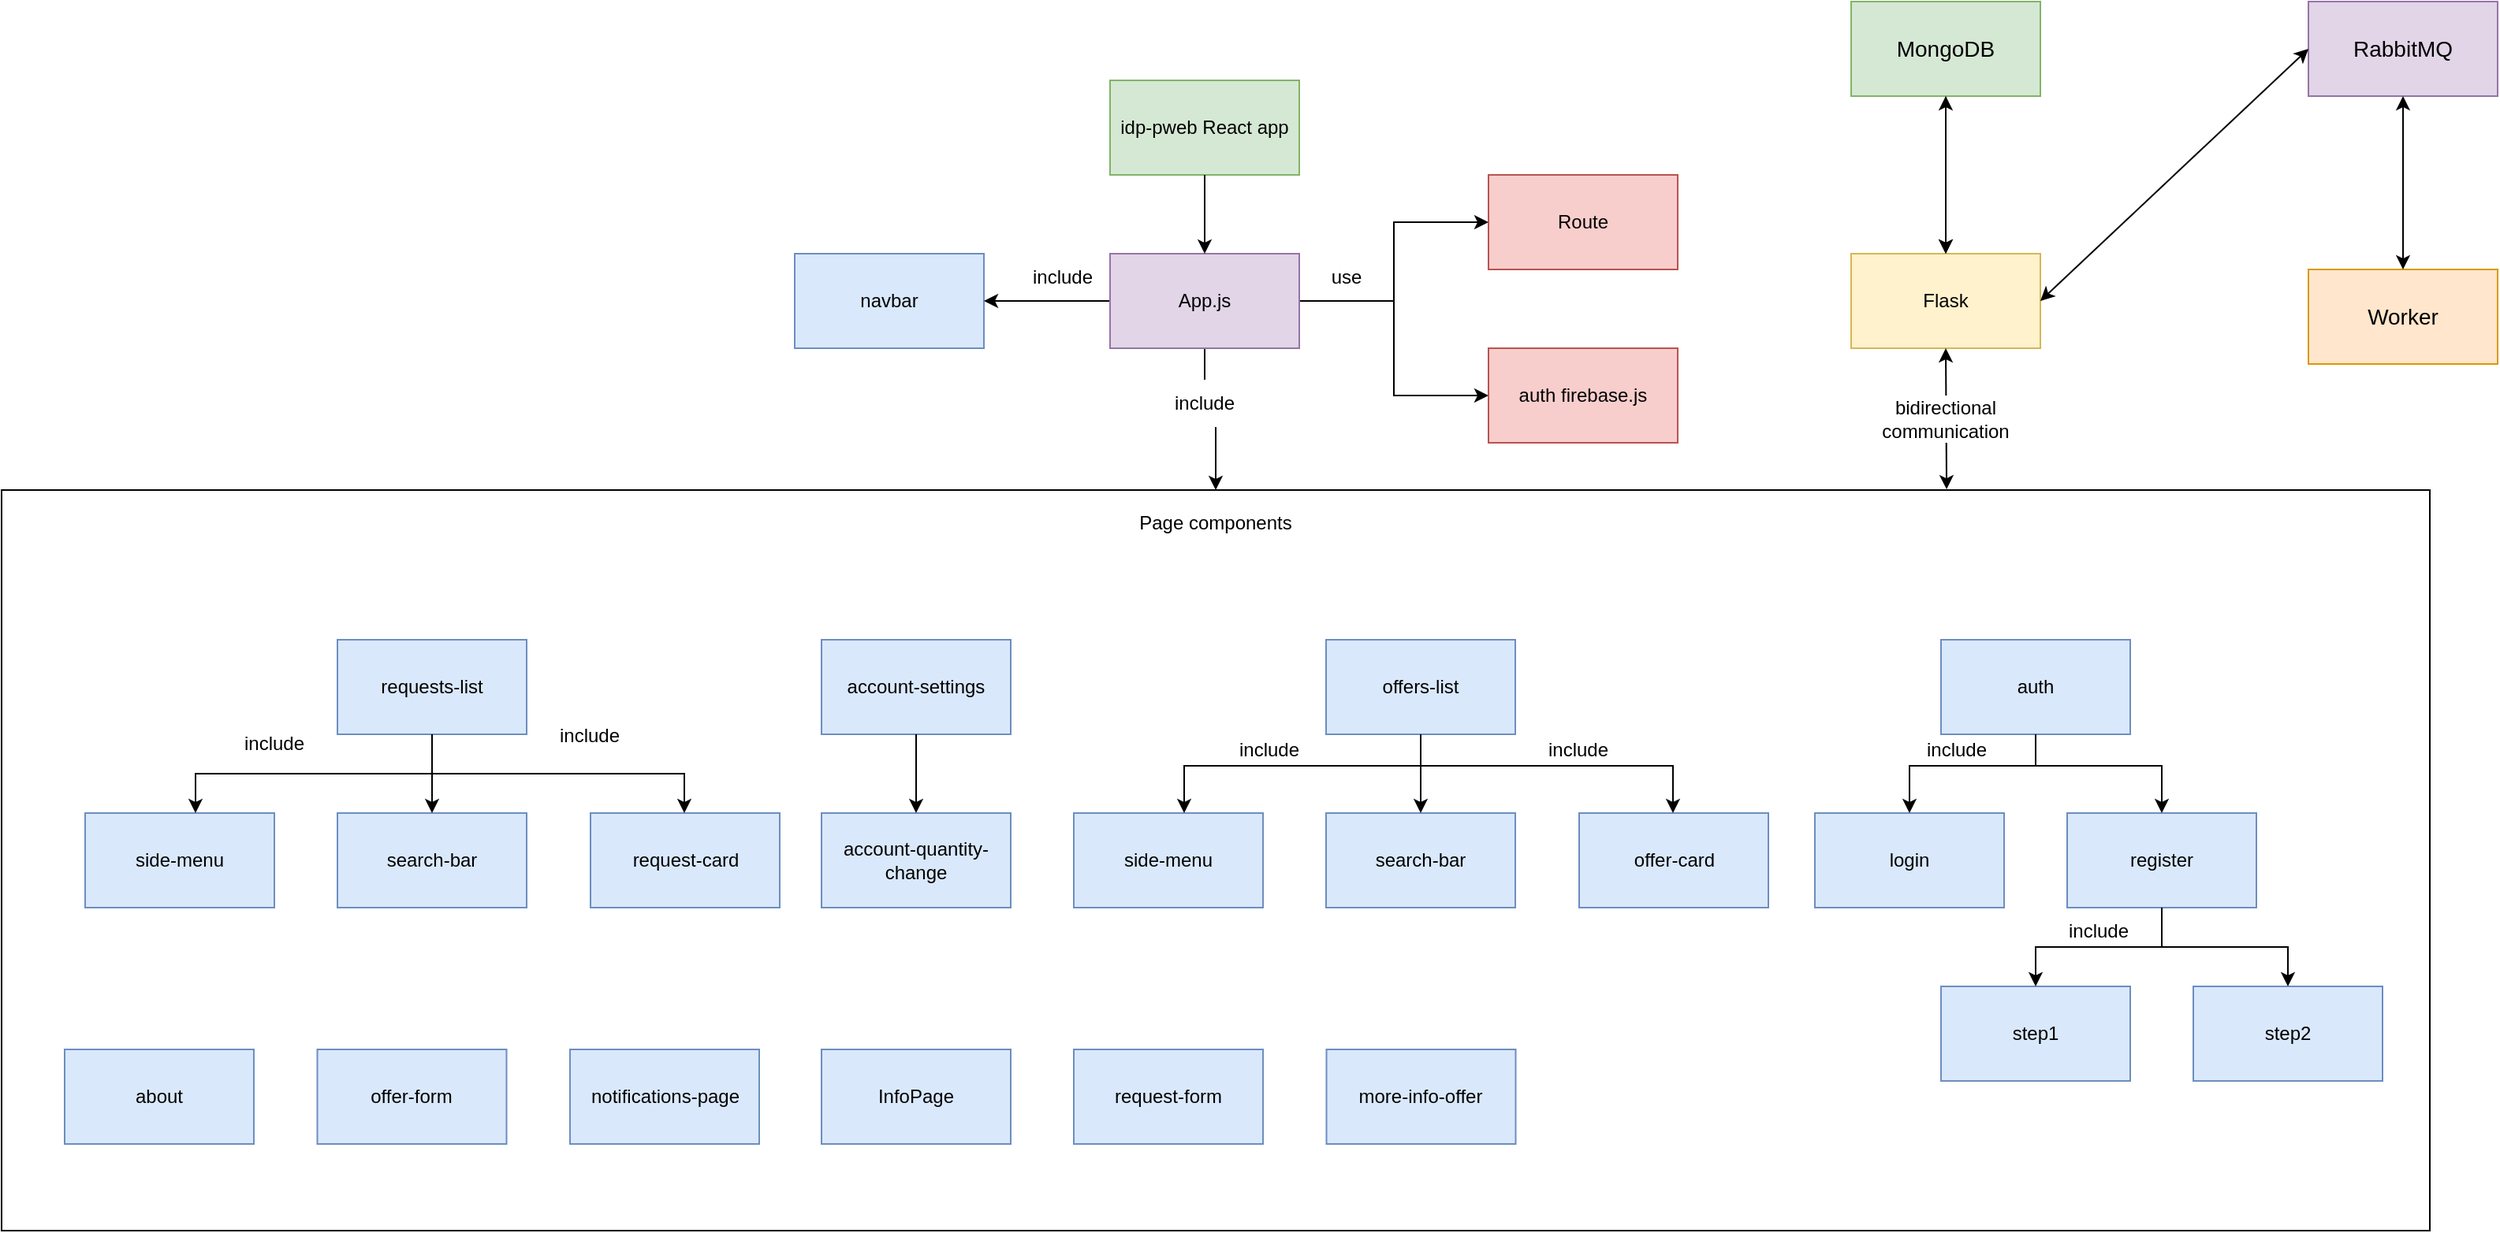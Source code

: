 <mxfile version="18.0.6" type="device"><diagram id="r94HXMw7f2hFmlOZAqK9" name="Page-1"><mxGraphModel dx="3204" dy="2504" grid="1" gridSize="10" guides="1" tooltips="1" connect="1" arrows="1" fold="1" page="1" pageScale="1" pageWidth="827" pageHeight="1169" math="0" shadow="0"><root><mxCell id="0"/><mxCell id="1" parent="0"/><mxCell id="V4ZpKoBgPFXuWRAINLVe-109" value="" style="group" parent="1" vertex="1" connectable="0"><mxGeometry x="-413" y="-730" width="1540" height="470" as="geometry"/></mxCell><mxCell id="V4ZpKoBgPFXuWRAINLVe-105" value="" style="rounded=0;whiteSpace=wrap;html=1;fillColor=none;" parent="V4ZpKoBgPFXuWRAINLVe-109" vertex="1"><mxGeometry width="1540" height="470" as="geometry"/></mxCell><mxCell id="V4ZpKoBgPFXuWRAINLVe-39" value="about" style="rounded=0;whiteSpace=wrap;html=1;fillColor=#dae8fc;strokeColor=#6c8ebf;" parent="V4ZpKoBgPFXuWRAINLVe-109" vertex="1"><mxGeometry x="40" y="355" width="120" height="60" as="geometry"/></mxCell><mxCell id="V4ZpKoBgPFXuWRAINLVe-40" value="offer-form" style="rounded=0;whiteSpace=wrap;html=1;fillColor=#dae8fc;strokeColor=#6c8ebf;" parent="V4ZpKoBgPFXuWRAINLVe-109" vertex="1"><mxGeometry x="200.25" y="355" width="120" height="60" as="geometry"/></mxCell><mxCell id="V4ZpKoBgPFXuWRAINLVe-85" value="" style="group" parent="V4ZpKoBgPFXuWRAINLVe-109" vertex="1" connectable="0"><mxGeometry x="680" y="95" width="440.5" height="170" as="geometry"/></mxCell><mxCell id="V4ZpKoBgPFXuWRAINLVe-75" value="&lt;span style=&quot;text-align: left;&quot;&gt;side-menu&lt;/span&gt;" style="rounded=0;whiteSpace=wrap;html=1;fillColor=#dae8fc;strokeColor=#6c8ebf;" parent="V4ZpKoBgPFXuWRAINLVe-85" vertex="1"><mxGeometry y="110" width="120" height="60" as="geometry"/></mxCell><mxCell id="V4ZpKoBgPFXuWRAINLVe-83" value="" style="group" parent="V4ZpKoBgPFXuWRAINLVe-85" vertex="1" connectable="0"><mxGeometry x="60" width="380.5" height="170" as="geometry"/></mxCell><mxCell id="V4ZpKoBgPFXuWRAINLVe-74" value="offers-list" style="rounded=0;whiteSpace=wrap;html=1;fillColor=#dae8fc;strokeColor=#6c8ebf;" parent="V4ZpKoBgPFXuWRAINLVe-83" vertex="1"><mxGeometry x="100" width="120" height="60" as="geometry"/></mxCell><mxCell id="V4ZpKoBgPFXuWRAINLVe-77" value="search-bar" style="rounded=0;whiteSpace=wrap;html=1;fillColor=#dae8fc;strokeColor=#6c8ebf;" parent="V4ZpKoBgPFXuWRAINLVe-83" vertex="1"><mxGeometry x="100" y="110" width="120" height="60" as="geometry"/></mxCell><mxCell id="V4ZpKoBgPFXuWRAINLVe-79" style="edgeStyle=orthogonalEdgeStyle;rounded=0;orthogonalLoop=1;jettySize=auto;html=1;entryX=0.5;entryY=0;entryDx=0;entryDy=0;" parent="V4ZpKoBgPFXuWRAINLVe-83" source="V4ZpKoBgPFXuWRAINLVe-74" target="V4ZpKoBgPFXuWRAINLVe-77" edge="1"><mxGeometry relative="1" as="geometry"/></mxCell><mxCell id="V4ZpKoBgPFXuWRAINLVe-78" value="offer-card" style="rounded=0;whiteSpace=wrap;html=1;fillColor=#dae8fc;strokeColor=#6c8ebf;" parent="V4ZpKoBgPFXuWRAINLVe-83" vertex="1"><mxGeometry x="260.5" y="110" width="120" height="60" as="geometry"/></mxCell><mxCell id="V4ZpKoBgPFXuWRAINLVe-80" style="edgeStyle=orthogonalEdgeStyle;rounded=0;orthogonalLoop=1;jettySize=auto;html=1;" parent="V4ZpKoBgPFXuWRAINLVe-83" source="V4ZpKoBgPFXuWRAINLVe-74" target="V4ZpKoBgPFXuWRAINLVe-78" edge="1"><mxGeometry relative="1" as="geometry"><Array as="points"><mxPoint x="160" y="80"/><mxPoint x="320" y="80"/></Array></mxGeometry></mxCell><mxCell id="V4ZpKoBgPFXuWRAINLVe-119" value="include" style="text;html=1;strokeColor=none;fillColor=none;align=center;verticalAlign=middle;whiteSpace=wrap;rounded=0;" parent="V4ZpKoBgPFXuWRAINLVe-83" vertex="1"><mxGeometry x="230" y="55" width="60" height="30" as="geometry"/></mxCell><mxCell id="V4ZpKoBgPFXuWRAINLVe-84" style="edgeStyle=orthogonalEdgeStyle;rounded=0;orthogonalLoop=1;jettySize=auto;html=1;" parent="V4ZpKoBgPFXuWRAINLVe-85" source="V4ZpKoBgPFXuWRAINLVe-74" edge="1"><mxGeometry relative="1" as="geometry"><mxPoint x="70" y="110" as="targetPoint"/><Array as="points"><mxPoint x="220" y="80"/><mxPoint x="70" y="80"/></Array></mxGeometry></mxCell><mxCell id="V4ZpKoBgPFXuWRAINLVe-102" value="notifications-page" style="rounded=0;whiteSpace=wrap;html=1;fillColor=#dae8fc;strokeColor=#6c8ebf;" parent="V4ZpKoBgPFXuWRAINLVe-109" vertex="1"><mxGeometry x="360.5" y="355" width="120" height="60" as="geometry"/></mxCell><mxCell id="V4ZpKoBgPFXuWRAINLVe-103" value="" style="group" parent="V4ZpKoBgPFXuWRAINLVe-109" vertex="1" connectable="0"><mxGeometry x="520" y="95" width="120" height="170" as="geometry"/></mxCell><mxCell id="V4ZpKoBgPFXuWRAINLVe-41" value="account-settings" style="rounded=0;whiteSpace=wrap;html=1;fillColor=#dae8fc;strokeColor=#6c8ebf;" parent="V4ZpKoBgPFXuWRAINLVe-103" vertex="1"><mxGeometry width="120" height="60" as="geometry"/></mxCell><mxCell id="V4ZpKoBgPFXuWRAINLVe-45" value="account-quantity-change" style="rounded=0;whiteSpace=wrap;html=1;fillColor=#dae8fc;strokeColor=#6c8ebf;" parent="V4ZpKoBgPFXuWRAINLVe-103" vertex="1"><mxGeometry y="110" width="120" height="60" as="geometry"/></mxCell><mxCell id="V4ZpKoBgPFXuWRAINLVe-46" value="" style="edgeStyle=orthogonalEdgeStyle;rounded=0;orthogonalLoop=1;jettySize=auto;html=1;" parent="V4ZpKoBgPFXuWRAINLVe-103" source="V4ZpKoBgPFXuWRAINLVe-41" target="V4ZpKoBgPFXuWRAINLVe-45" edge="1"><mxGeometry relative="1" as="geometry"/></mxCell><mxCell id="V4ZpKoBgPFXuWRAINLVe-104" value="" style="group" parent="V4ZpKoBgPFXuWRAINLVe-109" vertex="1" connectable="0"><mxGeometry x="1150" y="95" width="360" height="280" as="geometry"/></mxCell><mxCell id="V4ZpKoBgPFXuWRAINLVe-28" value="" style="group" parent="V4ZpKoBgPFXuWRAINLVe-104" vertex="1" connectable="0"><mxGeometry width="280" height="170" as="geometry"/></mxCell><mxCell id="V4ZpKoBgPFXuWRAINLVe-22" value="auth" style="rounded=0;whiteSpace=wrap;html=1;fillColor=#dae8fc;strokeColor=#6c8ebf;" parent="V4ZpKoBgPFXuWRAINLVe-28" vertex="1"><mxGeometry x="80" width="120" height="60" as="geometry"/></mxCell><mxCell id="V4ZpKoBgPFXuWRAINLVe-23" value="login" style="rounded=0;whiteSpace=wrap;html=1;fillColor=#dae8fc;strokeColor=#6c8ebf;" parent="V4ZpKoBgPFXuWRAINLVe-28" vertex="1"><mxGeometry y="110" width="120" height="60" as="geometry"/></mxCell><mxCell id="V4ZpKoBgPFXuWRAINLVe-25" value="register" style="rounded=0;whiteSpace=wrap;html=1;fillColor=#dae8fc;strokeColor=#6c8ebf;" parent="V4ZpKoBgPFXuWRAINLVe-28" vertex="1"><mxGeometry x="160" y="110" width="120" height="60" as="geometry"/></mxCell><mxCell id="V4ZpKoBgPFXuWRAINLVe-26" value="" style="endArrow=classic;html=1;rounded=0;entryX=0.5;entryY=0;entryDx=0;entryDy=0;exitX=0.5;exitY=1;exitDx=0;exitDy=0;" parent="V4ZpKoBgPFXuWRAINLVe-28" source="V4ZpKoBgPFXuWRAINLVe-22" target="V4ZpKoBgPFXuWRAINLVe-23" edge="1"><mxGeometry width="50" height="50" relative="1" as="geometry"><mxPoint x="350" y="200" as="sourcePoint"/><mxPoint x="400" y="150" as="targetPoint"/><Array as="points"><mxPoint x="140" y="80"/><mxPoint x="60" y="80"/></Array></mxGeometry></mxCell><mxCell id="V4ZpKoBgPFXuWRAINLVe-27" value="" style="endArrow=classic;html=1;rounded=0;entryX=0.5;entryY=0;entryDx=0;entryDy=0;" parent="V4ZpKoBgPFXuWRAINLVe-28" target="V4ZpKoBgPFXuWRAINLVe-25" edge="1"><mxGeometry width="50" height="50" relative="1" as="geometry"><mxPoint x="140" y="60" as="sourcePoint"/><mxPoint x="400" y="150" as="targetPoint"/><Array as="points"><mxPoint x="140" y="80"/><mxPoint x="220" y="80"/></Array></mxGeometry></mxCell><mxCell id="V4ZpKoBgPFXuWRAINLVe-67" value="" style="group" parent="V4ZpKoBgPFXuWRAINLVe-104" vertex="1" connectable="0"><mxGeometry x="80" y="220" width="280" height="60" as="geometry"/></mxCell><mxCell id="V4ZpKoBgPFXuWRAINLVe-65" value="&lt;span style=&quot;text-align: left;&quot;&gt;step1&lt;/span&gt;" style="rounded=0;whiteSpace=wrap;html=1;fillColor=#dae8fc;strokeColor=#6c8ebf;" parent="V4ZpKoBgPFXuWRAINLVe-67" vertex="1"><mxGeometry width="120" height="60" as="geometry"/></mxCell><mxCell id="V4ZpKoBgPFXuWRAINLVe-66" value="&lt;span style=&quot;text-align: left;&quot;&gt;step2&lt;/span&gt;" style="rounded=0;whiteSpace=wrap;html=1;fillColor=#dae8fc;strokeColor=#6c8ebf;" parent="V4ZpKoBgPFXuWRAINLVe-67" vertex="1"><mxGeometry x="160" width="120" height="60" as="geometry"/></mxCell><mxCell id="V4ZpKoBgPFXuWRAINLVe-68" value="" style="edgeStyle=orthogonalEdgeStyle;rounded=0;orthogonalLoop=1;jettySize=auto;html=1;entryX=0.5;entryY=0;entryDx=0;entryDy=0;" parent="V4ZpKoBgPFXuWRAINLVe-104" source="V4ZpKoBgPFXuWRAINLVe-25" target="V4ZpKoBgPFXuWRAINLVe-65" edge="1"><mxGeometry relative="1" as="geometry"/></mxCell><mxCell id="V4ZpKoBgPFXuWRAINLVe-69" style="edgeStyle=orthogonalEdgeStyle;rounded=0;orthogonalLoop=1;jettySize=auto;html=1;entryX=0.5;entryY=0;entryDx=0;entryDy=0;" parent="V4ZpKoBgPFXuWRAINLVe-104" source="V4ZpKoBgPFXuWRAINLVe-25" target="V4ZpKoBgPFXuWRAINLVe-66" edge="1"><mxGeometry relative="1" as="geometry"/></mxCell><mxCell id="V4ZpKoBgPFXuWRAINLVe-124" value="include" style="text;html=1;strokeColor=none;fillColor=none;align=center;verticalAlign=middle;whiteSpace=wrap;rounded=0;" parent="V4ZpKoBgPFXuWRAINLVe-104" vertex="1"><mxGeometry x="150" y="170" width="60" height="30" as="geometry"/></mxCell><mxCell id="V4ZpKoBgPFXuWRAINLVe-106" value="Page components" style="text;html=1;strokeColor=none;fillColor=none;align=center;verticalAlign=middle;whiteSpace=wrap;rounded=0;" parent="V4ZpKoBgPFXuWRAINLVe-109" vertex="1"><mxGeometry x="665" y="6" width="210" height="30" as="geometry"/></mxCell><mxCell id="V4ZpKoBgPFXuWRAINLVe-101" value="&lt;div style=&quot;text-align: left;&quot;&gt;&lt;span style=&quot;background-color: initial;&quot;&gt;InfoPage&lt;/span&gt;&lt;/div&gt;" style="rounded=0;whiteSpace=wrap;html=1;fillColor=#dae8fc;strokeColor=#6c8ebf;" parent="V4ZpKoBgPFXuWRAINLVe-109" vertex="1"><mxGeometry x="520" y="355" width="120" height="60" as="geometry"/></mxCell><mxCell id="V4ZpKoBgPFXuWRAINLVe-50" value="&lt;span style=&quot;text-align: left;&quot;&gt;more-info-offer&lt;/span&gt;" style="rounded=0;whiteSpace=wrap;html=1;fillColor=#dae8fc;strokeColor=#6c8ebf;" parent="V4ZpKoBgPFXuWRAINLVe-109" vertex="1"><mxGeometry x="840.25" y="355" width="120" height="60" as="geometry"/></mxCell><mxCell id="V4ZpKoBgPFXuWRAINLVe-43" value="request-form" style="rounded=0;whiteSpace=wrap;html=1;fillColor=#dae8fc;strokeColor=#6c8ebf;" parent="V4ZpKoBgPFXuWRAINLVe-109" vertex="1"><mxGeometry x="680" y="355" width="120" height="60" as="geometry"/></mxCell><mxCell id="V4ZpKoBgPFXuWRAINLVe-118" value="include" style="text;html=1;strokeColor=none;fillColor=none;align=center;verticalAlign=middle;whiteSpace=wrap;rounded=0;" parent="V4ZpKoBgPFXuWRAINLVe-109" vertex="1"><mxGeometry x="774" y="150" width="60" height="30" as="geometry"/></mxCell><mxCell id="V4ZpKoBgPFXuWRAINLVe-90" value="" style="group" parent="V4ZpKoBgPFXuWRAINLVe-109" vertex="1" connectable="0"><mxGeometry x="53" y="95" width="440.5" height="170" as="geometry"/></mxCell><mxCell id="V4ZpKoBgPFXuWRAINLVe-91" value="&lt;span style=&quot;text-align: left;&quot;&gt;side-menu&lt;/span&gt;" style="rounded=0;whiteSpace=wrap;html=1;fillColor=#dae8fc;strokeColor=#6c8ebf;" parent="V4ZpKoBgPFXuWRAINLVe-90" vertex="1"><mxGeometry y="110" width="120" height="60" as="geometry"/></mxCell><mxCell id="V4ZpKoBgPFXuWRAINLVe-92" value="" style="group" parent="V4ZpKoBgPFXuWRAINLVe-90" vertex="1" connectable="0"><mxGeometry x="60" width="380.5" height="170" as="geometry"/></mxCell><mxCell id="V4ZpKoBgPFXuWRAINLVe-93" value="requests-list" style="rounded=0;whiteSpace=wrap;html=1;fillColor=#dae8fc;strokeColor=#6c8ebf;" parent="V4ZpKoBgPFXuWRAINLVe-92" vertex="1"><mxGeometry x="100" width="120" height="60" as="geometry"/></mxCell><mxCell id="V4ZpKoBgPFXuWRAINLVe-94" value="search-bar" style="rounded=0;whiteSpace=wrap;html=1;fillColor=#dae8fc;strokeColor=#6c8ebf;" parent="V4ZpKoBgPFXuWRAINLVe-92" vertex="1"><mxGeometry x="100" y="110" width="120" height="60" as="geometry"/></mxCell><mxCell id="V4ZpKoBgPFXuWRAINLVe-95" style="edgeStyle=orthogonalEdgeStyle;rounded=0;orthogonalLoop=1;jettySize=auto;html=1;entryX=0.5;entryY=0;entryDx=0;entryDy=0;" parent="V4ZpKoBgPFXuWRAINLVe-92" source="V4ZpKoBgPFXuWRAINLVe-93" target="V4ZpKoBgPFXuWRAINLVe-94" edge="1"><mxGeometry relative="1" as="geometry"/></mxCell><mxCell id="V4ZpKoBgPFXuWRAINLVe-96" value="request-card" style="rounded=0;whiteSpace=wrap;html=1;fillColor=#dae8fc;strokeColor=#6c8ebf;" parent="V4ZpKoBgPFXuWRAINLVe-92" vertex="1"><mxGeometry x="260.5" y="110" width="120" height="60" as="geometry"/></mxCell><mxCell id="V4ZpKoBgPFXuWRAINLVe-97" style="edgeStyle=orthogonalEdgeStyle;rounded=0;orthogonalLoop=1;jettySize=auto;html=1;" parent="V4ZpKoBgPFXuWRAINLVe-92" source="V4ZpKoBgPFXuWRAINLVe-93" target="V4ZpKoBgPFXuWRAINLVe-96" edge="1"><mxGeometry relative="1" as="geometry"><Array as="points"><mxPoint x="160" y="85"/><mxPoint x="320" y="85"/></Array></mxGeometry></mxCell><mxCell id="V4ZpKoBgPFXuWRAINLVe-120" value="include" style="text;html=1;strokeColor=none;fillColor=none;align=center;verticalAlign=middle;whiteSpace=wrap;rounded=0;" parent="V4ZpKoBgPFXuWRAINLVe-92" vertex="1"><mxGeometry x="30" y="51" width="60" height="30" as="geometry"/></mxCell><mxCell id="V4ZpKoBgPFXuWRAINLVe-100" style="edgeStyle=orthogonalEdgeStyle;rounded=0;orthogonalLoop=1;jettySize=auto;html=1;startArrow=none;exitX=0.5;exitY=1;exitDx=0;exitDy=0;" parent="V4ZpKoBgPFXuWRAINLVe-90" source="V4ZpKoBgPFXuWRAINLVe-93" edge="1"><mxGeometry relative="1" as="geometry"><mxPoint x="70" y="110" as="targetPoint"/><Array as="points"><mxPoint x="220" y="85"/><mxPoint x="70" y="85"/></Array></mxGeometry></mxCell><mxCell id="V4ZpKoBgPFXuWRAINLVe-122" value="include" style="text;html=1;strokeColor=none;fillColor=none;align=center;verticalAlign=middle;whiteSpace=wrap;rounded=0;" parent="V4ZpKoBgPFXuWRAINLVe-109" vertex="1"><mxGeometry x="343" y="141" width="60" height="30" as="geometry"/></mxCell><mxCell id="V4ZpKoBgPFXuWRAINLVe-123" value="include" style="text;html=1;strokeColor=none;fillColor=none;align=center;verticalAlign=middle;whiteSpace=wrap;rounded=0;" parent="V4ZpKoBgPFXuWRAINLVe-109" vertex="1"><mxGeometry x="1210" y="150" width="60" height="30" as="geometry"/></mxCell><mxCell id="V4ZpKoBgPFXuWRAINLVe-110" style="edgeStyle=orthogonalEdgeStyle;rounded=0;orthogonalLoop=1;jettySize=auto;html=1;entryX=0.5;entryY=0;entryDx=0;entryDy=0;" parent="1" source="V4ZpKoBgPFXuWRAINLVe-51" target="V4ZpKoBgPFXuWRAINLVe-105" edge="1"><mxGeometry relative="1" as="geometry"/></mxCell><mxCell id="V4ZpKoBgPFXuWRAINLVe-112" value="&lt;span style=&quot;text-align: left;&quot;&gt;Flask&lt;/span&gt;" style="rounded=0;whiteSpace=wrap;html=1;fillColor=#fff2cc;strokeColor=#d6b656;" parent="1" vertex="1"><mxGeometry x="760" y="-880" width="120" height="60" as="geometry"/></mxCell><mxCell id="V4ZpKoBgPFXuWRAINLVe-113" value="" style="endArrow=classic;startArrow=classic;html=1;rounded=0;entryX=0.5;entryY=1;entryDx=0;entryDy=0;exitX=0.801;exitY=-0.001;exitDx=0;exitDy=0;exitPerimeter=0;" parent="1" source="V4ZpKoBgPFXuWRAINLVe-105" target="V4ZpKoBgPFXuWRAINLVe-112" edge="1"><mxGeometry width="50" height="50" relative="1" as="geometry"><mxPoint x="360" y="-540" as="sourcePoint"/><mxPoint x="410" y="-590" as="targetPoint"/><Array as="points"/></mxGeometry></mxCell><mxCell id="V4ZpKoBgPFXuWRAINLVe-62" style="edgeStyle=orthogonalEdgeStyle;rounded=0;orthogonalLoop=1;jettySize=auto;html=1;" parent="1" source="V4ZpKoBgPFXuWRAINLVe-51" target="V4ZpKoBgPFXuWRAINLVe-61" edge="1"><mxGeometry relative="1" as="geometry"/></mxCell><mxCell id="V4ZpKoBgPFXuWRAINLVe-21" value="idp-pweb React app" style="rounded=0;whiteSpace=wrap;html=1;fillColor=#d5e8d4;strokeColor=#82b366;" parent="1" vertex="1"><mxGeometry x="290" y="-990" width="120" height="60" as="geometry"/></mxCell><mxCell id="V4ZpKoBgPFXuWRAINLVe-48" value="&lt;span style=&quot;text-align: left;&quot;&gt;navbar&lt;/span&gt;" style="rounded=0;whiteSpace=wrap;html=1;fillColor=#dae8fc;strokeColor=#6c8ebf;" parent="1" vertex="1"><mxGeometry x="90" y="-880" width="120" height="60" as="geometry"/></mxCell><mxCell id="V4ZpKoBgPFXuWRAINLVe-53" value="" style="edgeStyle=orthogonalEdgeStyle;rounded=0;orthogonalLoop=1;jettySize=auto;html=1;" parent="1" source="V4ZpKoBgPFXuWRAINLVe-51" target="V4ZpKoBgPFXuWRAINLVe-48" edge="1"><mxGeometry relative="1" as="geometry"/></mxCell><mxCell id="V4ZpKoBgPFXuWRAINLVe-88" style="edgeStyle=orthogonalEdgeStyle;rounded=0;orthogonalLoop=1;jettySize=auto;html=1;entryX=0;entryY=0.5;entryDx=0;entryDy=0;" parent="1" source="V4ZpKoBgPFXuWRAINLVe-51" target="V4ZpKoBgPFXuWRAINLVe-30" edge="1"><mxGeometry relative="1" as="geometry"/></mxCell><mxCell id="V4ZpKoBgPFXuWRAINLVe-51" value="App.js" style="rounded=0;whiteSpace=wrap;html=1;fillColor=#e1d5e7;strokeColor=#9673a6;" parent="1" vertex="1"><mxGeometry x="290" y="-880" width="120" height="60" as="geometry"/></mxCell><mxCell id="V4ZpKoBgPFXuWRAINLVe-52" value="" style="edgeStyle=orthogonalEdgeStyle;rounded=0;orthogonalLoop=1;jettySize=auto;html=1;" parent="1" source="V4ZpKoBgPFXuWRAINLVe-21" target="V4ZpKoBgPFXuWRAINLVe-51" edge="1"><mxGeometry relative="1" as="geometry"/></mxCell><mxCell id="V4ZpKoBgPFXuWRAINLVe-114" value="" style="group" parent="1" vertex="1" connectable="0"><mxGeometry x="530" y="-930" width="120" height="170" as="geometry"/></mxCell><mxCell id="V4ZpKoBgPFXuWRAINLVe-30" value="auth firebase.js" style="rounded=0;whiteSpace=wrap;html=1;fillColor=#f8cecc;strokeColor=#b85450;" parent="V4ZpKoBgPFXuWRAINLVe-114" vertex="1"><mxGeometry y="110" width="120" height="60" as="geometry"/></mxCell><mxCell id="V4ZpKoBgPFXuWRAINLVe-61" value="Route" style="rounded=0;whiteSpace=wrap;html=1;fillColor=#f8cecc;strokeColor=#b85450;" parent="V4ZpKoBgPFXuWRAINLVe-114" vertex="1"><mxGeometry width="120" height="60" as="geometry"/></mxCell><mxCell id="V4ZpKoBgPFXuWRAINLVe-115" value="use" style="text;html=1;strokeColor=none;fillColor=none;align=center;verticalAlign=middle;whiteSpace=wrap;rounded=0;" parent="1" vertex="1"><mxGeometry x="410" y="-880" width="60" height="30" as="geometry"/></mxCell><mxCell id="V4ZpKoBgPFXuWRAINLVe-116" value="include" style="text;html=1;strokeColor=none;fillColor=none;align=center;verticalAlign=middle;whiteSpace=wrap;rounded=0;" parent="1" vertex="1"><mxGeometry x="230" y="-880" width="60" height="30" as="geometry"/></mxCell><mxCell id="V4ZpKoBgPFXuWRAINLVe-117" value="include" style="text;html=1;strokeColor=none;fillColor=default;align=center;verticalAlign=middle;whiteSpace=wrap;rounded=0;" parent="1" vertex="1"><mxGeometry x="320" y="-800" width="60" height="30" as="geometry"/></mxCell><mxCell id="V4ZpKoBgPFXuWRAINLVe-125" value="bidirectional communication" style="text;html=1;strokeColor=none;fillColor=default;align=center;verticalAlign=middle;whiteSpace=wrap;rounded=0;" parent="1" vertex="1"><mxGeometry x="770" y="-790" width="100" height="30" as="geometry"/></mxCell><mxCell id="-97ZI16to1NRIrNlBf3J-9" value="" style="edgeStyle=orthogonalEdgeStyle;rounded=0;orthogonalLoop=1;jettySize=auto;html=1;fontSize=14;" edge="1" parent="1" source="-97ZI16to1NRIrNlBf3J-4" target="V4ZpKoBgPFXuWRAINLVe-112"><mxGeometry relative="1" as="geometry"/></mxCell><mxCell id="-97ZI16to1NRIrNlBf3J-4" value="&lt;font style=&quot;font-size: 14px;&quot;&gt;MongoDB&lt;/font&gt;" style="rounded=0;whiteSpace=wrap;html=1;labelBackgroundColor=none;fillColor=#d5e8d4;strokeColor=#82b366;" vertex="1" parent="1"><mxGeometry x="760" y="-1040" width="120" height="60" as="geometry"/></mxCell><mxCell id="-97ZI16to1NRIrNlBf3J-5" value="" style="endArrow=classic;startArrow=classic;html=1;rounded=0;entryX=0.5;entryY=1;entryDx=0;entryDy=0;exitX=0.5;exitY=0;exitDx=0;exitDy=0;" edge="1" parent="1" source="V4ZpKoBgPFXuWRAINLVe-112" target="-97ZI16to1NRIrNlBf3J-4"><mxGeometry width="50" height="50" relative="1" as="geometry"><mxPoint x="780" y="-910" as="sourcePoint"/><mxPoint x="830" y="-960" as="targetPoint"/></mxGeometry></mxCell><mxCell id="-97ZI16to1NRIrNlBf3J-7" value="RabbitMQ" style="rounded=0;whiteSpace=wrap;html=1;fontSize=14;fillColor=#e1d5e7;strokeColor=#9673a6;" vertex="1" parent="1"><mxGeometry x="1050" y="-1040" width="120" height="60" as="geometry"/></mxCell><mxCell id="-97ZI16to1NRIrNlBf3J-8" value="Worker" style="rounded=0;whiteSpace=wrap;html=1;fontSize=14;fillColor=#ffe6cc;strokeColor=#d79b00;" vertex="1" parent="1"><mxGeometry x="1050" y="-870" width="120" height="60" as="geometry"/></mxCell><mxCell id="-97ZI16to1NRIrNlBf3J-10" value="" style="endArrow=classic;startArrow=classic;html=1;rounded=0;fontSize=14;exitX=1;exitY=0.5;exitDx=0;exitDy=0;entryX=0;entryY=0.5;entryDx=0;entryDy=0;" edge="1" parent="1" source="V4ZpKoBgPFXuWRAINLVe-112" target="-97ZI16to1NRIrNlBf3J-7"><mxGeometry width="50" height="50" relative="1" as="geometry"><mxPoint x="900" y="-840" as="sourcePoint"/><mxPoint x="950" y="-890" as="targetPoint"/></mxGeometry></mxCell><mxCell id="-97ZI16to1NRIrNlBf3J-11" value="" style="endArrow=classic;startArrow=classic;html=1;rounded=0;fontSize=14;entryX=0.5;entryY=1;entryDx=0;entryDy=0;exitX=0.5;exitY=0;exitDx=0;exitDy=0;" edge="1" parent="1" source="-97ZI16to1NRIrNlBf3J-8" target="-97ZI16to1NRIrNlBf3J-7"><mxGeometry width="50" height="50" relative="1" as="geometry"><mxPoint x="1127" y="-900" as="sourcePoint"/><mxPoint x="1177" y="-950" as="targetPoint"/></mxGeometry></mxCell></root></mxGraphModel></diagram></mxfile>